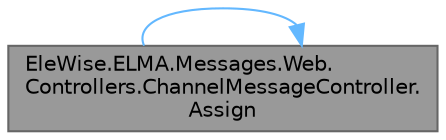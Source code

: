 digraph "EleWise.ELMA.Messages.Web.Controllers.ChannelMessageController.Assign"
{
 // LATEX_PDF_SIZE
  bgcolor="transparent";
  edge [fontname=Helvetica,fontsize=10,labelfontname=Helvetica,labelfontsize=10];
  node [fontname=Helvetica,fontsize=10,shape=box,height=0.2,width=0.4];
  rankdir="LR";
  Node1 [id="Node000001",label="EleWise.ELMA.Messages.Web.\lControllers.ChannelMessageController.\lAssign",height=0.2,width=0.4,color="gray40", fillcolor="grey60", style="filled", fontcolor="black",tooltip="Подписаться/отписаться на сообщения информационного канала"];
  Node1 -> Node1 [id="edge1_Node000001_Node000001",color="steelblue1",style="solid",tooltip=" "];
}
